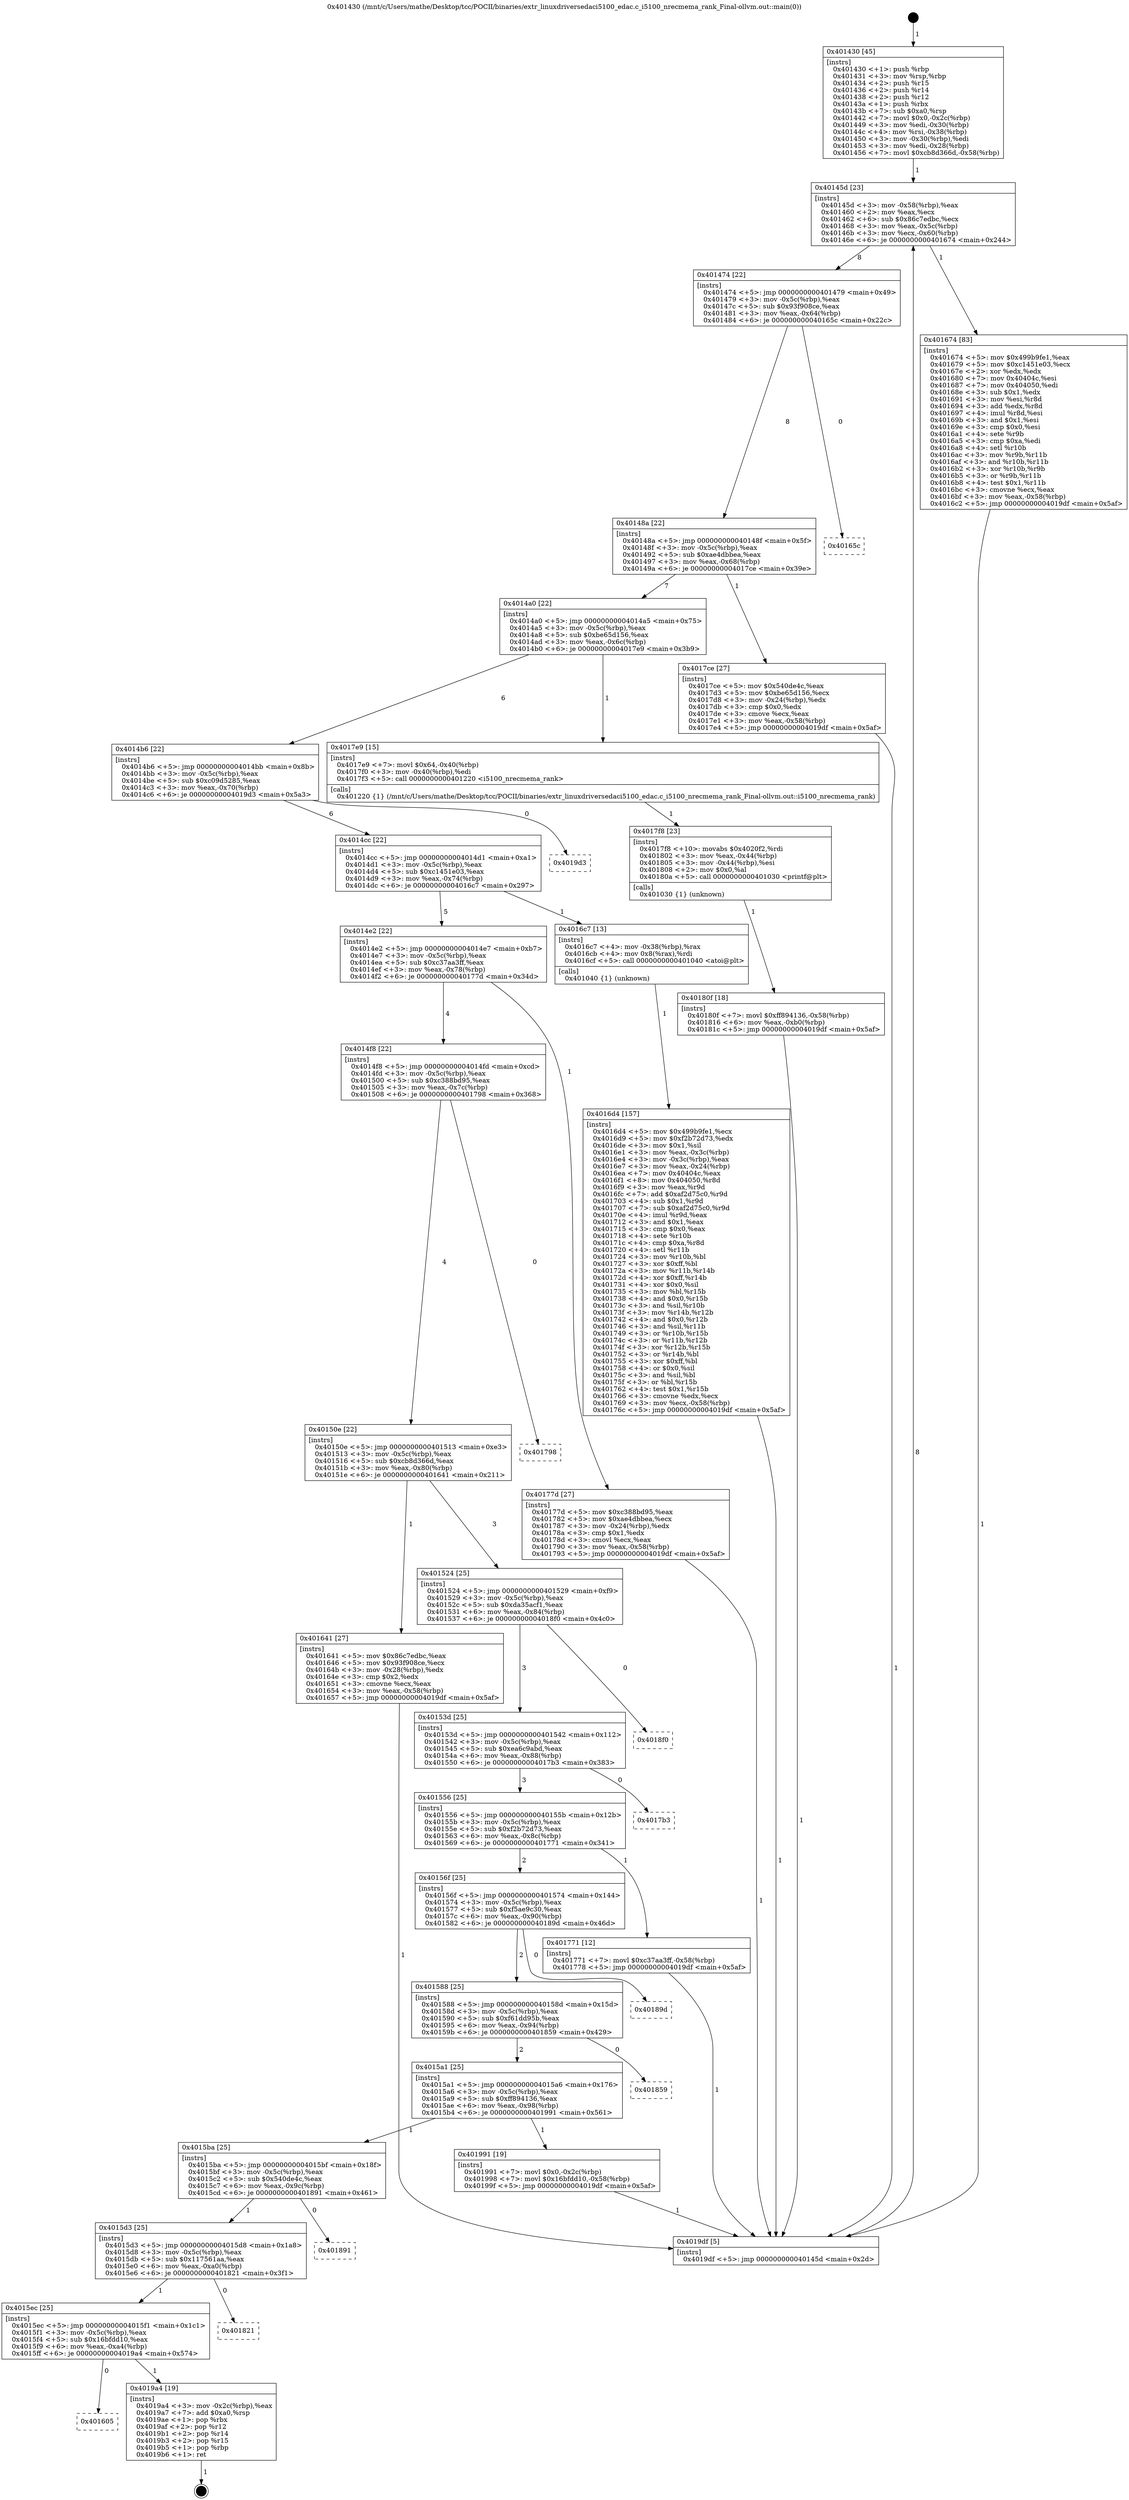 digraph "0x401430" {
  label = "0x401430 (/mnt/c/Users/mathe/Desktop/tcc/POCII/binaries/extr_linuxdriversedaci5100_edac.c_i5100_nrecmema_rank_Final-ollvm.out::main(0))"
  labelloc = "t"
  node[shape=record]

  Entry [label="",width=0.3,height=0.3,shape=circle,fillcolor=black,style=filled]
  "0x40145d" [label="{
     0x40145d [23]\l
     | [instrs]\l
     &nbsp;&nbsp;0x40145d \<+3\>: mov -0x58(%rbp),%eax\l
     &nbsp;&nbsp;0x401460 \<+2\>: mov %eax,%ecx\l
     &nbsp;&nbsp;0x401462 \<+6\>: sub $0x86c7edbc,%ecx\l
     &nbsp;&nbsp;0x401468 \<+3\>: mov %eax,-0x5c(%rbp)\l
     &nbsp;&nbsp;0x40146b \<+3\>: mov %ecx,-0x60(%rbp)\l
     &nbsp;&nbsp;0x40146e \<+6\>: je 0000000000401674 \<main+0x244\>\l
  }"]
  "0x401674" [label="{
     0x401674 [83]\l
     | [instrs]\l
     &nbsp;&nbsp;0x401674 \<+5\>: mov $0x499b9fe1,%eax\l
     &nbsp;&nbsp;0x401679 \<+5\>: mov $0xc1451e03,%ecx\l
     &nbsp;&nbsp;0x40167e \<+2\>: xor %edx,%edx\l
     &nbsp;&nbsp;0x401680 \<+7\>: mov 0x40404c,%esi\l
     &nbsp;&nbsp;0x401687 \<+7\>: mov 0x404050,%edi\l
     &nbsp;&nbsp;0x40168e \<+3\>: sub $0x1,%edx\l
     &nbsp;&nbsp;0x401691 \<+3\>: mov %esi,%r8d\l
     &nbsp;&nbsp;0x401694 \<+3\>: add %edx,%r8d\l
     &nbsp;&nbsp;0x401697 \<+4\>: imul %r8d,%esi\l
     &nbsp;&nbsp;0x40169b \<+3\>: and $0x1,%esi\l
     &nbsp;&nbsp;0x40169e \<+3\>: cmp $0x0,%esi\l
     &nbsp;&nbsp;0x4016a1 \<+4\>: sete %r9b\l
     &nbsp;&nbsp;0x4016a5 \<+3\>: cmp $0xa,%edi\l
     &nbsp;&nbsp;0x4016a8 \<+4\>: setl %r10b\l
     &nbsp;&nbsp;0x4016ac \<+3\>: mov %r9b,%r11b\l
     &nbsp;&nbsp;0x4016af \<+3\>: and %r10b,%r11b\l
     &nbsp;&nbsp;0x4016b2 \<+3\>: xor %r10b,%r9b\l
     &nbsp;&nbsp;0x4016b5 \<+3\>: or %r9b,%r11b\l
     &nbsp;&nbsp;0x4016b8 \<+4\>: test $0x1,%r11b\l
     &nbsp;&nbsp;0x4016bc \<+3\>: cmovne %ecx,%eax\l
     &nbsp;&nbsp;0x4016bf \<+3\>: mov %eax,-0x58(%rbp)\l
     &nbsp;&nbsp;0x4016c2 \<+5\>: jmp 00000000004019df \<main+0x5af\>\l
  }"]
  "0x401474" [label="{
     0x401474 [22]\l
     | [instrs]\l
     &nbsp;&nbsp;0x401474 \<+5\>: jmp 0000000000401479 \<main+0x49\>\l
     &nbsp;&nbsp;0x401479 \<+3\>: mov -0x5c(%rbp),%eax\l
     &nbsp;&nbsp;0x40147c \<+5\>: sub $0x93f908ce,%eax\l
     &nbsp;&nbsp;0x401481 \<+3\>: mov %eax,-0x64(%rbp)\l
     &nbsp;&nbsp;0x401484 \<+6\>: je 000000000040165c \<main+0x22c\>\l
  }"]
  Exit [label="",width=0.3,height=0.3,shape=circle,fillcolor=black,style=filled,peripheries=2]
  "0x40165c" [label="{
     0x40165c\l
  }", style=dashed]
  "0x40148a" [label="{
     0x40148a [22]\l
     | [instrs]\l
     &nbsp;&nbsp;0x40148a \<+5\>: jmp 000000000040148f \<main+0x5f\>\l
     &nbsp;&nbsp;0x40148f \<+3\>: mov -0x5c(%rbp),%eax\l
     &nbsp;&nbsp;0x401492 \<+5\>: sub $0xae4dbbea,%eax\l
     &nbsp;&nbsp;0x401497 \<+3\>: mov %eax,-0x68(%rbp)\l
     &nbsp;&nbsp;0x40149a \<+6\>: je 00000000004017ce \<main+0x39e\>\l
  }"]
  "0x401605" [label="{
     0x401605\l
  }", style=dashed]
  "0x4017ce" [label="{
     0x4017ce [27]\l
     | [instrs]\l
     &nbsp;&nbsp;0x4017ce \<+5\>: mov $0x540de4c,%eax\l
     &nbsp;&nbsp;0x4017d3 \<+5\>: mov $0xbe65d156,%ecx\l
     &nbsp;&nbsp;0x4017d8 \<+3\>: mov -0x24(%rbp),%edx\l
     &nbsp;&nbsp;0x4017db \<+3\>: cmp $0x0,%edx\l
     &nbsp;&nbsp;0x4017de \<+3\>: cmove %ecx,%eax\l
     &nbsp;&nbsp;0x4017e1 \<+3\>: mov %eax,-0x58(%rbp)\l
     &nbsp;&nbsp;0x4017e4 \<+5\>: jmp 00000000004019df \<main+0x5af\>\l
  }"]
  "0x4014a0" [label="{
     0x4014a0 [22]\l
     | [instrs]\l
     &nbsp;&nbsp;0x4014a0 \<+5\>: jmp 00000000004014a5 \<main+0x75\>\l
     &nbsp;&nbsp;0x4014a5 \<+3\>: mov -0x5c(%rbp),%eax\l
     &nbsp;&nbsp;0x4014a8 \<+5\>: sub $0xbe65d156,%eax\l
     &nbsp;&nbsp;0x4014ad \<+3\>: mov %eax,-0x6c(%rbp)\l
     &nbsp;&nbsp;0x4014b0 \<+6\>: je 00000000004017e9 \<main+0x3b9\>\l
  }"]
  "0x4019a4" [label="{
     0x4019a4 [19]\l
     | [instrs]\l
     &nbsp;&nbsp;0x4019a4 \<+3\>: mov -0x2c(%rbp),%eax\l
     &nbsp;&nbsp;0x4019a7 \<+7\>: add $0xa0,%rsp\l
     &nbsp;&nbsp;0x4019ae \<+1\>: pop %rbx\l
     &nbsp;&nbsp;0x4019af \<+2\>: pop %r12\l
     &nbsp;&nbsp;0x4019b1 \<+2\>: pop %r14\l
     &nbsp;&nbsp;0x4019b3 \<+2\>: pop %r15\l
     &nbsp;&nbsp;0x4019b5 \<+1\>: pop %rbp\l
     &nbsp;&nbsp;0x4019b6 \<+1\>: ret\l
  }"]
  "0x4017e9" [label="{
     0x4017e9 [15]\l
     | [instrs]\l
     &nbsp;&nbsp;0x4017e9 \<+7\>: movl $0x64,-0x40(%rbp)\l
     &nbsp;&nbsp;0x4017f0 \<+3\>: mov -0x40(%rbp),%edi\l
     &nbsp;&nbsp;0x4017f3 \<+5\>: call 0000000000401220 \<i5100_nrecmema_rank\>\l
     | [calls]\l
     &nbsp;&nbsp;0x401220 \{1\} (/mnt/c/Users/mathe/Desktop/tcc/POCII/binaries/extr_linuxdriversedaci5100_edac.c_i5100_nrecmema_rank_Final-ollvm.out::i5100_nrecmema_rank)\l
  }"]
  "0x4014b6" [label="{
     0x4014b6 [22]\l
     | [instrs]\l
     &nbsp;&nbsp;0x4014b6 \<+5\>: jmp 00000000004014bb \<main+0x8b\>\l
     &nbsp;&nbsp;0x4014bb \<+3\>: mov -0x5c(%rbp),%eax\l
     &nbsp;&nbsp;0x4014be \<+5\>: sub $0xc09d5285,%eax\l
     &nbsp;&nbsp;0x4014c3 \<+3\>: mov %eax,-0x70(%rbp)\l
     &nbsp;&nbsp;0x4014c6 \<+6\>: je 00000000004019d3 \<main+0x5a3\>\l
  }"]
  "0x4015ec" [label="{
     0x4015ec [25]\l
     | [instrs]\l
     &nbsp;&nbsp;0x4015ec \<+5\>: jmp 00000000004015f1 \<main+0x1c1\>\l
     &nbsp;&nbsp;0x4015f1 \<+3\>: mov -0x5c(%rbp),%eax\l
     &nbsp;&nbsp;0x4015f4 \<+5\>: sub $0x16bfdd10,%eax\l
     &nbsp;&nbsp;0x4015f9 \<+6\>: mov %eax,-0xa4(%rbp)\l
     &nbsp;&nbsp;0x4015ff \<+6\>: je 00000000004019a4 \<main+0x574\>\l
  }"]
  "0x4019d3" [label="{
     0x4019d3\l
  }", style=dashed]
  "0x4014cc" [label="{
     0x4014cc [22]\l
     | [instrs]\l
     &nbsp;&nbsp;0x4014cc \<+5\>: jmp 00000000004014d1 \<main+0xa1\>\l
     &nbsp;&nbsp;0x4014d1 \<+3\>: mov -0x5c(%rbp),%eax\l
     &nbsp;&nbsp;0x4014d4 \<+5\>: sub $0xc1451e03,%eax\l
     &nbsp;&nbsp;0x4014d9 \<+3\>: mov %eax,-0x74(%rbp)\l
     &nbsp;&nbsp;0x4014dc \<+6\>: je 00000000004016c7 \<main+0x297\>\l
  }"]
  "0x401821" [label="{
     0x401821\l
  }", style=dashed]
  "0x4016c7" [label="{
     0x4016c7 [13]\l
     | [instrs]\l
     &nbsp;&nbsp;0x4016c7 \<+4\>: mov -0x38(%rbp),%rax\l
     &nbsp;&nbsp;0x4016cb \<+4\>: mov 0x8(%rax),%rdi\l
     &nbsp;&nbsp;0x4016cf \<+5\>: call 0000000000401040 \<atoi@plt\>\l
     | [calls]\l
     &nbsp;&nbsp;0x401040 \{1\} (unknown)\l
  }"]
  "0x4014e2" [label="{
     0x4014e2 [22]\l
     | [instrs]\l
     &nbsp;&nbsp;0x4014e2 \<+5\>: jmp 00000000004014e7 \<main+0xb7\>\l
     &nbsp;&nbsp;0x4014e7 \<+3\>: mov -0x5c(%rbp),%eax\l
     &nbsp;&nbsp;0x4014ea \<+5\>: sub $0xc37aa3ff,%eax\l
     &nbsp;&nbsp;0x4014ef \<+3\>: mov %eax,-0x78(%rbp)\l
     &nbsp;&nbsp;0x4014f2 \<+6\>: je 000000000040177d \<main+0x34d\>\l
  }"]
  "0x4015d3" [label="{
     0x4015d3 [25]\l
     | [instrs]\l
     &nbsp;&nbsp;0x4015d3 \<+5\>: jmp 00000000004015d8 \<main+0x1a8\>\l
     &nbsp;&nbsp;0x4015d8 \<+3\>: mov -0x5c(%rbp),%eax\l
     &nbsp;&nbsp;0x4015db \<+5\>: sub $0x117561aa,%eax\l
     &nbsp;&nbsp;0x4015e0 \<+6\>: mov %eax,-0xa0(%rbp)\l
     &nbsp;&nbsp;0x4015e6 \<+6\>: je 0000000000401821 \<main+0x3f1\>\l
  }"]
  "0x40177d" [label="{
     0x40177d [27]\l
     | [instrs]\l
     &nbsp;&nbsp;0x40177d \<+5\>: mov $0xc388bd95,%eax\l
     &nbsp;&nbsp;0x401782 \<+5\>: mov $0xae4dbbea,%ecx\l
     &nbsp;&nbsp;0x401787 \<+3\>: mov -0x24(%rbp),%edx\l
     &nbsp;&nbsp;0x40178a \<+3\>: cmp $0x1,%edx\l
     &nbsp;&nbsp;0x40178d \<+3\>: cmovl %ecx,%eax\l
     &nbsp;&nbsp;0x401790 \<+3\>: mov %eax,-0x58(%rbp)\l
     &nbsp;&nbsp;0x401793 \<+5\>: jmp 00000000004019df \<main+0x5af\>\l
  }"]
  "0x4014f8" [label="{
     0x4014f8 [22]\l
     | [instrs]\l
     &nbsp;&nbsp;0x4014f8 \<+5\>: jmp 00000000004014fd \<main+0xcd\>\l
     &nbsp;&nbsp;0x4014fd \<+3\>: mov -0x5c(%rbp),%eax\l
     &nbsp;&nbsp;0x401500 \<+5\>: sub $0xc388bd95,%eax\l
     &nbsp;&nbsp;0x401505 \<+3\>: mov %eax,-0x7c(%rbp)\l
     &nbsp;&nbsp;0x401508 \<+6\>: je 0000000000401798 \<main+0x368\>\l
  }"]
  "0x401891" [label="{
     0x401891\l
  }", style=dashed]
  "0x401798" [label="{
     0x401798\l
  }", style=dashed]
  "0x40150e" [label="{
     0x40150e [22]\l
     | [instrs]\l
     &nbsp;&nbsp;0x40150e \<+5\>: jmp 0000000000401513 \<main+0xe3\>\l
     &nbsp;&nbsp;0x401513 \<+3\>: mov -0x5c(%rbp),%eax\l
     &nbsp;&nbsp;0x401516 \<+5\>: sub $0xcb8d366d,%eax\l
     &nbsp;&nbsp;0x40151b \<+3\>: mov %eax,-0x80(%rbp)\l
     &nbsp;&nbsp;0x40151e \<+6\>: je 0000000000401641 \<main+0x211\>\l
  }"]
  "0x4015ba" [label="{
     0x4015ba [25]\l
     | [instrs]\l
     &nbsp;&nbsp;0x4015ba \<+5\>: jmp 00000000004015bf \<main+0x18f\>\l
     &nbsp;&nbsp;0x4015bf \<+3\>: mov -0x5c(%rbp),%eax\l
     &nbsp;&nbsp;0x4015c2 \<+5\>: sub $0x540de4c,%eax\l
     &nbsp;&nbsp;0x4015c7 \<+6\>: mov %eax,-0x9c(%rbp)\l
     &nbsp;&nbsp;0x4015cd \<+6\>: je 0000000000401891 \<main+0x461\>\l
  }"]
  "0x401641" [label="{
     0x401641 [27]\l
     | [instrs]\l
     &nbsp;&nbsp;0x401641 \<+5\>: mov $0x86c7edbc,%eax\l
     &nbsp;&nbsp;0x401646 \<+5\>: mov $0x93f908ce,%ecx\l
     &nbsp;&nbsp;0x40164b \<+3\>: mov -0x28(%rbp),%edx\l
     &nbsp;&nbsp;0x40164e \<+3\>: cmp $0x2,%edx\l
     &nbsp;&nbsp;0x401651 \<+3\>: cmovne %ecx,%eax\l
     &nbsp;&nbsp;0x401654 \<+3\>: mov %eax,-0x58(%rbp)\l
     &nbsp;&nbsp;0x401657 \<+5\>: jmp 00000000004019df \<main+0x5af\>\l
  }"]
  "0x401524" [label="{
     0x401524 [25]\l
     | [instrs]\l
     &nbsp;&nbsp;0x401524 \<+5\>: jmp 0000000000401529 \<main+0xf9\>\l
     &nbsp;&nbsp;0x401529 \<+3\>: mov -0x5c(%rbp),%eax\l
     &nbsp;&nbsp;0x40152c \<+5\>: sub $0xda35acf1,%eax\l
     &nbsp;&nbsp;0x401531 \<+6\>: mov %eax,-0x84(%rbp)\l
     &nbsp;&nbsp;0x401537 \<+6\>: je 00000000004018f0 \<main+0x4c0\>\l
  }"]
  "0x4019df" [label="{
     0x4019df [5]\l
     | [instrs]\l
     &nbsp;&nbsp;0x4019df \<+5\>: jmp 000000000040145d \<main+0x2d\>\l
  }"]
  "0x401430" [label="{
     0x401430 [45]\l
     | [instrs]\l
     &nbsp;&nbsp;0x401430 \<+1\>: push %rbp\l
     &nbsp;&nbsp;0x401431 \<+3\>: mov %rsp,%rbp\l
     &nbsp;&nbsp;0x401434 \<+2\>: push %r15\l
     &nbsp;&nbsp;0x401436 \<+2\>: push %r14\l
     &nbsp;&nbsp;0x401438 \<+2\>: push %r12\l
     &nbsp;&nbsp;0x40143a \<+1\>: push %rbx\l
     &nbsp;&nbsp;0x40143b \<+7\>: sub $0xa0,%rsp\l
     &nbsp;&nbsp;0x401442 \<+7\>: movl $0x0,-0x2c(%rbp)\l
     &nbsp;&nbsp;0x401449 \<+3\>: mov %edi,-0x30(%rbp)\l
     &nbsp;&nbsp;0x40144c \<+4\>: mov %rsi,-0x38(%rbp)\l
     &nbsp;&nbsp;0x401450 \<+3\>: mov -0x30(%rbp),%edi\l
     &nbsp;&nbsp;0x401453 \<+3\>: mov %edi,-0x28(%rbp)\l
     &nbsp;&nbsp;0x401456 \<+7\>: movl $0xcb8d366d,-0x58(%rbp)\l
  }"]
  "0x4016d4" [label="{
     0x4016d4 [157]\l
     | [instrs]\l
     &nbsp;&nbsp;0x4016d4 \<+5\>: mov $0x499b9fe1,%ecx\l
     &nbsp;&nbsp;0x4016d9 \<+5\>: mov $0xf2b72d73,%edx\l
     &nbsp;&nbsp;0x4016de \<+3\>: mov $0x1,%sil\l
     &nbsp;&nbsp;0x4016e1 \<+3\>: mov %eax,-0x3c(%rbp)\l
     &nbsp;&nbsp;0x4016e4 \<+3\>: mov -0x3c(%rbp),%eax\l
     &nbsp;&nbsp;0x4016e7 \<+3\>: mov %eax,-0x24(%rbp)\l
     &nbsp;&nbsp;0x4016ea \<+7\>: mov 0x40404c,%eax\l
     &nbsp;&nbsp;0x4016f1 \<+8\>: mov 0x404050,%r8d\l
     &nbsp;&nbsp;0x4016f9 \<+3\>: mov %eax,%r9d\l
     &nbsp;&nbsp;0x4016fc \<+7\>: add $0xaf2d75c0,%r9d\l
     &nbsp;&nbsp;0x401703 \<+4\>: sub $0x1,%r9d\l
     &nbsp;&nbsp;0x401707 \<+7\>: sub $0xaf2d75c0,%r9d\l
     &nbsp;&nbsp;0x40170e \<+4\>: imul %r9d,%eax\l
     &nbsp;&nbsp;0x401712 \<+3\>: and $0x1,%eax\l
     &nbsp;&nbsp;0x401715 \<+3\>: cmp $0x0,%eax\l
     &nbsp;&nbsp;0x401718 \<+4\>: sete %r10b\l
     &nbsp;&nbsp;0x40171c \<+4\>: cmp $0xa,%r8d\l
     &nbsp;&nbsp;0x401720 \<+4\>: setl %r11b\l
     &nbsp;&nbsp;0x401724 \<+3\>: mov %r10b,%bl\l
     &nbsp;&nbsp;0x401727 \<+3\>: xor $0xff,%bl\l
     &nbsp;&nbsp;0x40172a \<+3\>: mov %r11b,%r14b\l
     &nbsp;&nbsp;0x40172d \<+4\>: xor $0xff,%r14b\l
     &nbsp;&nbsp;0x401731 \<+4\>: xor $0x0,%sil\l
     &nbsp;&nbsp;0x401735 \<+3\>: mov %bl,%r15b\l
     &nbsp;&nbsp;0x401738 \<+4\>: and $0x0,%r15b\l
     &nbsp;&nbsp;0x40173c \<+3\>: and %sil,%r10b\l
     &nbsp;&nbsp;0x40173f \<+3\>: mov %r14b,%r12b\l
     &nbsp;&nbsp;0x401742 \<+4\>: and $0x0,%r12b\l
     &nbsp;&nbsp;0x401746 \<+3\>: and %sil,%r11b\l
     &nbsp;&nbsp;0x401749 \<+3\>: or %r10b,%r15b\l
     &nbsp;&nbsp;0x40174c \<+3\>: or %r11b,%r12b\l
     &nbsp;&nbsp;0x40174f \<+3\>: xor %r12b,%r15b\l
     &nbsp;&nbsp;0x401752 \<+3\>: or %r14b,%bl\l
     &nbsp;&nbsp;0x401755 \<+3\>: xor $0xff,%bl\l
     &nbsp;&nbsp;0x401758 \<+4\>: or $0x0,%sil\l
     &nbsp;&nbsp;0x40175c \<+3\>: and %sil,%bl\l
     &nbsp;&nbsp;0x40175f \<+3\>: or %bl,%r15b\l
     &nbsp;&nbsp;0x401762 \<+4\>: test $0x1,%r15b\l
     &nbsp;&nbsp;0x401766 \<+3\>: cmovne %edx,%ecx\l
     &nbsp;&nbsp;0x401769 \<+3\>: mov %ecx,-0x58(%rbp)\l
     &nbsp;&nbsp;0x40176c \<+5\>: jmp 00000000004019df \<main+0x5af\>\l
  }"]
  "0x401991" [label="{
     0x401991 [19]\l
     | [instrs]\l
     &nbsp;&nbsp;0x401991 \<+7\>: movl $0x0,-0x2c(%rbp)\l
     &nbsp;&nbsp;0x401998 \<+7\>: movl $0x16bfdd10,-0x58(%rbp)\l
     &nbsp;&nbsp;0x40199f \<+5\>: jmp 00000000004019df \<main+0x5af\>\l
  }"]
  "0x4018f0" [label="{
     0x4018f0\l
  }", style=dashed]
  "0x40153d" [label="{
     0x40153d [25]\l
     | [instrs]\l
     &nbsp;&nbsp;0x40153d \<+5\>: jmp 0000000000401542 \<main+0x112\>\l
     &nbsp;&nbsp;0x401542 \<+3\>: mov -0x5c(%rbp),%eax\l
     &nbsp;&nbsp;0x401545 \<+5\>: sub $0xea6c9abd,%eax\l
     &nbsp;&nbsp;0x40154a \<+6\>: mov %eax,-0x88(%rbp)\l
     &nbsp;&nbsp;0x401550 \<+6\>: je 00000000004017b3 \<main+0x383\>\l
  }"]
  "0x4015a1" [label="{
     0x4015a1 [25]\l
     | [instrs]\l
     &nbsp;&nbsp;0x4015a1 \<+5\>: jmp 00000000004015a6 \<main+0x176\>\l
     &nbsp;&nbsp;0x4015a6 \<+3\>: mov -0x5c(%rbp),%eax\l
     &nbsp;&nbsp;0x4015a9 \<+5\>: sub $0xff894136,%eax\l
     &nbsp;&nbsp;0x4015ae \<+6\>: mov %eax,-0x98(%rbp)\l
     &nbsp;&nbsp;0x4015b4 \<+6\>: je 0000000000401991 \<main+0x561\>\l
  }"]
  "0x4017b3" [label="{
     0x4017b3\l
  }", style=dashed]
  "0x401556" [label="{
     0x401556 [25]\l
     | [instrs]\l
     &nbsp;&nbsp;0x401556 \<+5\>: jmp 000000000040155b \<main+0x12b\>\l
     &nbsp;&nbsp;0x40155b \<+3\>: mov -0x5c(%rbp),%eax\l
     &nbsp;&nbsp;0x40155e \<+5\>: sub $0xf2b72d73,%eax\l
     &nbsp;&nbsp;0x401563 \<+6\>: mov %eax,-0x8c(%rbp)\l
     &nbsp;&nbsp;0x401569 \<+6\>: je 0000000000401771 \<main+0x341\>\l
  }"]
  "0x401859" [label="{
     0x401859\l
  }", style=dashed]
  "0x401771" [label="{
     0x401771 [12]\l
     | [instrs]\l
     &nbsp;&nbsp;0x401771 \<+7\>: movl $0xc37aa3ff,-0x58(%rbp)\l
     &nbsp;&nbsp;0x401778 \<+5\>: jmp 00000000004019df \<main+0x5af\>\l
  }"]
  "0x40156f" [label="{
     0x40156f [25]\l
     | [instrs]\l
     &nbsp;&nbsp;0x40156f \<+5\>: jmp 0000000000401574 \<main+0x144\>\l
     &nbsp;&nbsp;0x401574 \<+3\>: mov -0x5c(%rbp),%eax\l
     &nbsp;&nbsp;0x401577 \<+5\>: sub $0xf5ae9c30,%eax\l
     &nbsp;&nbsp;0x40157c \<+6\>: mov %eax,-0x90(%rbp)\l
     &nbsp;&nbsp;0x401582 \<+6\>: je 000000000040189d \<main+0x46d\>\l
  }"]
  "0x4017f8" [label="{
     0x4017f8 [23]\l
     | [instrs]\l
     &nbsp;&nbsp;0x4017f8 \<+10\>: movabs $0x4020f2,%rdi\l
     &nbsp;&nbsp;0x401802 \<+3\>: mov %eax,-0x44(%rbp)\l
     &nbsp;&nbsp;0x401805 \<+3\>: mov -0x44(%rbp),%esi\l
     &nbsp;&nbsp;0x401808 \<+2\>: mov $0x0,%al\l
     &nbsp;&nbsp;0x40180a \<+5\>: call 0000000000401030 \<printf@plt\>\l
     | [calls]\l
     &nbsp;&nbsp;0x401030 \{1\} (unknown)\l
  }"]
  "0x40180f" [label="{
     0x40180f [18]\l
     | [instrs]\l
     &nbsp;&nbsp;0x40180f \<+7\>: movl $0xff894136,-0x58(%rbp)\l
     &nbsp;&nbsp;0x401816 \<+6\>: mov %eax,-0xb0(%rbp)\l
     &nbsp;&nbsp;0x40181c \<+5\>: jmp 00000000004019df \<main+0x5af\>\l
  }"]
  "0x401588" [label="{
     0x401588 [25]\l
     | [instrs]\l
     &nbsp;&nbsp;0x401588 \<+5\>: jmp 000000000040158d \<main+0x15d\>\l
     &nbsp;&nbsp;0x40158d \<+3\>: mov -0x5c(%rbp),%eax\l
     &nbsp;&nbsp;0x401590 \<+5\>: sub $0xf61dd95b,%eax\l
     &nbsp;&nbsp;0x401595 \<+6\>: mov %eax,-0x94(%rbp)\l
     &nbsp;&nbsp;0x40159b \<+6\>: je 0000000000401859 \<main+0x429\>\l
  }"]
  "0x40189d" [label="{
     0x40189d\l
  }", style=dashed]
  Entry -> "0x401430" [label=" 1"]
  "0x40145d" -> "0x401674" [label=" 1"]
  "0x40145d" -> "0x401474" [label=" 8"]
  "0x4019a4" -> Exit [label=" 1"]
  "0x401474" -> "0x40165c" [label=" 0"]
  "0x401474" -> "0x40148a" [label=" 8"]
  "0x4015ec" -> "0x401605" [label=" 0"]
  "0x40148a" -> "0x4017ce" [label=" 1"]
  "0x40148a" -> "0x4014a0" [label=" 7"]
  "0x4015ec" -> "0x4019a4" [label=" 1"]
  "0x4014a0" -> "0x4017e9" [label=" 1"]
  "0x4014a0" -> "0x4014b6" [label=" 6"]
  "0x4015d3" -> "0x4015ec" [label=" 1"]
  "0x4014b6" -> "0x4019d3" [label=" 0"]
  "0x4014b6" -> "0x4014cc" [label=" 6"]
  "0x4015d3" -> "0x401821" [label=" 0"]
  "0x4014cc" -> "0x4016c7" [label=" 1"]
  "0x4014cc" -> "0x4014e2" [label=" 5"]
  "0x4015ba" -> "0x4015d3" [label=" 1"]
  "0x4014e2" -> "0x40177d" [label=" 1"]
  "0x4014e2" -> "0x4014f8" [label=" 4"]
  "0x4015ba" -> "0x401891" [label=" 0"]
  "0x4014f8" -> "0x401798" [label=" 0"]
  "0x4014f8" -> "0x40150e" [label=" 4"]
  "0x401991" -> "0x4019df" [label=" 1"]
  "0x40150e" -> "0x401641" [label=" 1"]
  "0x40150e" -> "0x401524" [label=" 3"]
  "0x401641" -> "0x4019df" [label=" 1"]
  "0x401430" -> "0x40145d" [label=" 1"]
  "0x4019df" -> "0x40145d" [label=" 8"]
  "0x401674" -> "0x4019df" [label=" 1"]
  "0x4016c7" -> "0x4016d4" [label=" 1"]
  "0x4016d4" -> "0x4019df" [label=" 1"]
  "0x4015a1" -> "0x4015ba" [label=" 1"]
  "0x401524" -> "0x4018f0" [label=" 0"]
  "0x401524" -> "0x40153d" [label=" 3"]
  "0x4015a1" -> "0x401991" [label=" 1"]
  "0x40153d" -> "0x4017b3" [label=" 0"]
  "0x40153d" -> "0x401556" [label=" 3"]
  "0x401588" -> "0x4015a1" [label=" 2"]
  "0x401556" -> "0x401771" [label=" 1"]
  "0x401556" -> "0x40156f" [label=" 2"]
  "0x401771" -> "0x4019df" [label=" 1"]
  "0x40177d" -> "0x4019df" [label=" 1"]
  "0x4017ce" -> "0x4019df" [label=" 1"]
  "0x4017e9" -> "0x4017f8" [label=" 1"]
  "0x4017f8" -> "0x40180f" [label=" 1"]
  "0x40180f" -> "0x4019df" [label=" 1"]
  "0x401588" -> "0x401859" [label=" 0"]
  "0x40156f" -> "0x40189d" [label=" 0"]
  "0x40156f" -> "0x401588" [label=" 2"]
}

